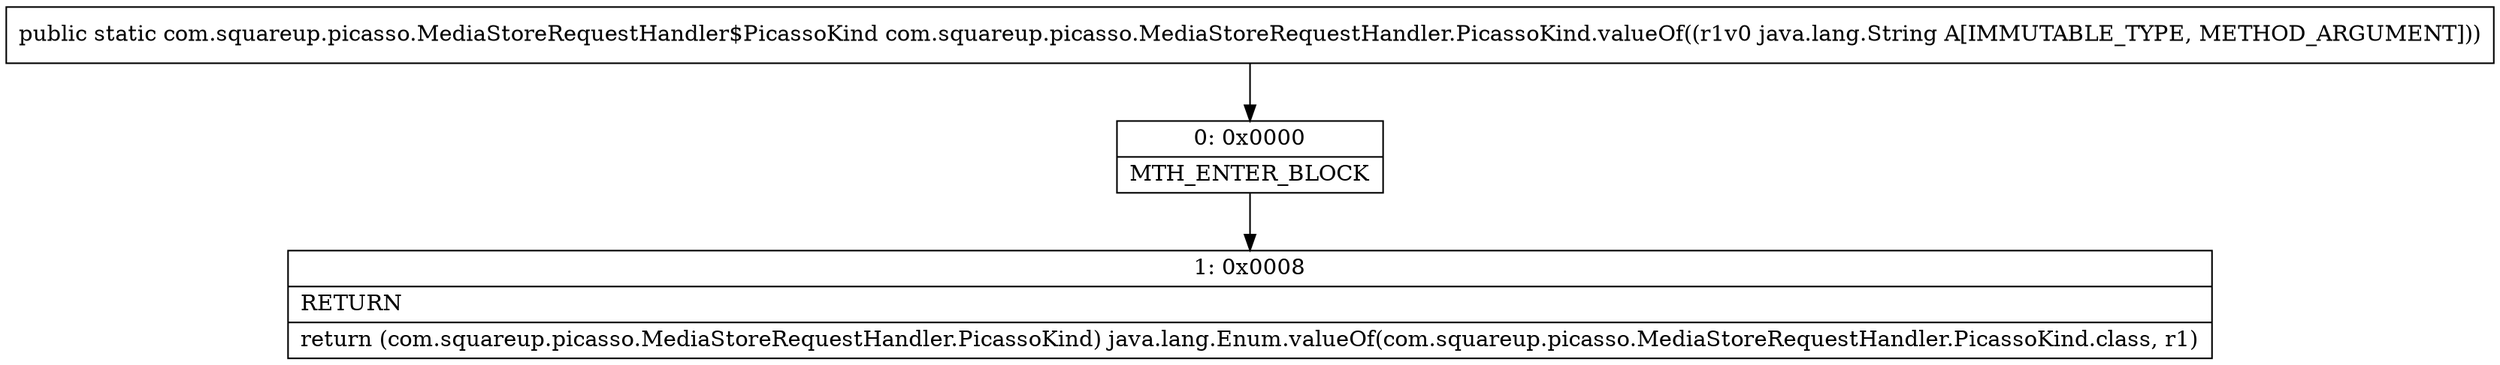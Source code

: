 digraph "CFG forcom.squareup.picasso.MediaStoreRequestHandler.PicassoKind.valueOf(Ljava\/lang\/String;)Lcom\/squareup\/picasso\/MediaStoreRequestHandler$PicassoKind;" {
Node_0 [shape=record,label="{0\:\ 0x0000|MTH_ENTER_BLOCK\l}"];
Node_1 [shape=record,label="{1\:\ 0x0008|RETURN\l|return (com.squareup.picasso.MediaStoreRequestHandler.PicassoKind) java.lang.Enum.valueOf(com.squareup.picasso.MediaStoreRequestHandler.PicassoKind.class, r1)\l}"];
MethodNode[shape=record,label="{public static com.squareup.picasso.MediaStoreRequestHandler$PicassoKind com.squareup.picasso.MediaStoreRequestHandler.PicassoKind.valueOf((r1v0 java.lang.String A[IMMUTABLE_TYPE, METHOD_ARGUMENT])) }"];
MethodNode -> Node_0;
Node_0 -> Node_1;
}


